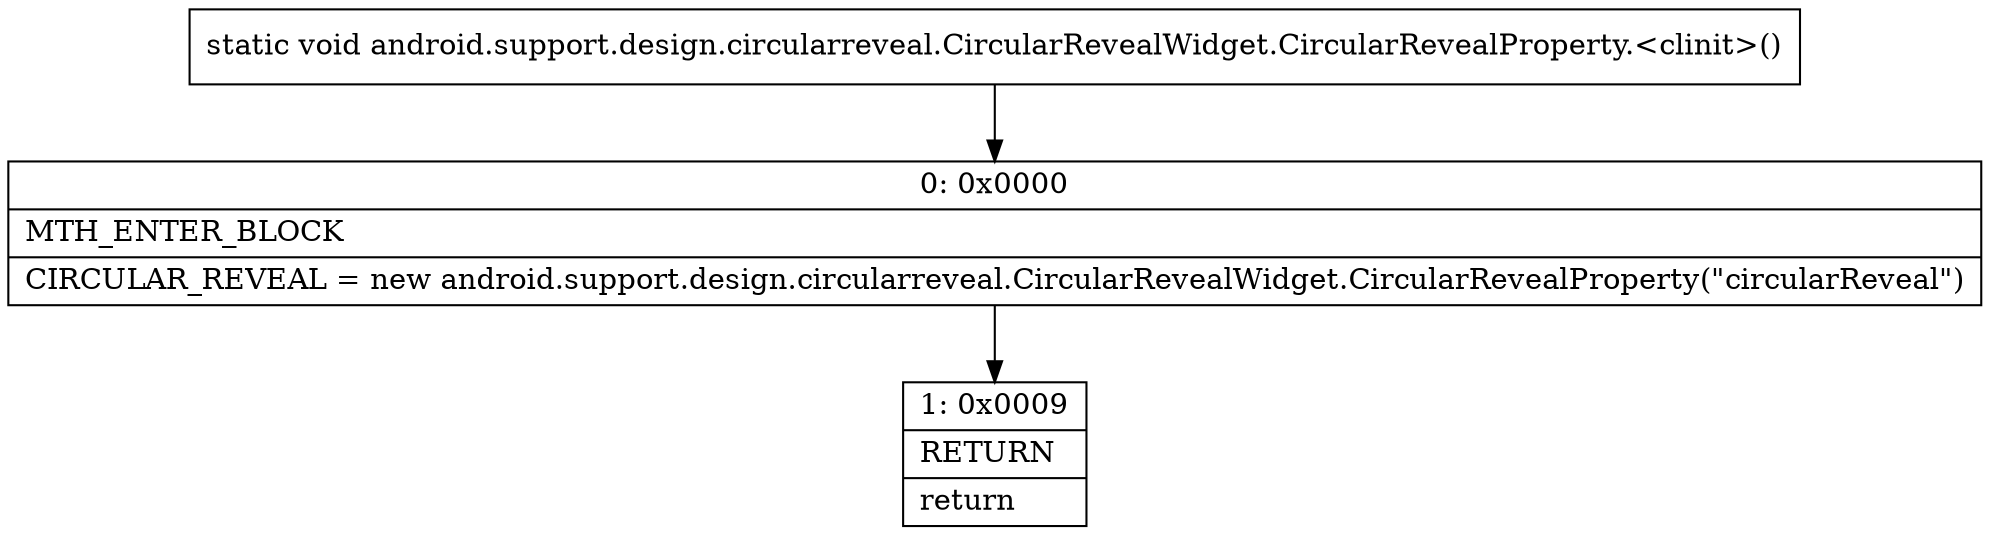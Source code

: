 digraph "CFG forandroid.support.design.circularreveal.CircularRevealWidget.CircularRevealProperty.\<clinit\>()V" {
Node_0 [shape=record,label="{0\:\ 0x0000|MTH_ENTER_BLOCK\l|CIRCULAR_REVEAL = new android.support.design.circularreveal.CircularRevealWidget.CircularRevealProperty(\"circularReveal\")\l}"];
Node_1 [shape=record,label="{1\:\ 0x0009|RETURN\l|return\l}"];
MethodNode[shape=record,label="{static void android.support.design.circularreveal.CircularRevealWidget.CircularRevealProperty.\<clinit\>() }"];
MethodNode -> Node_0;
Node_0 -> Node_1;
}

